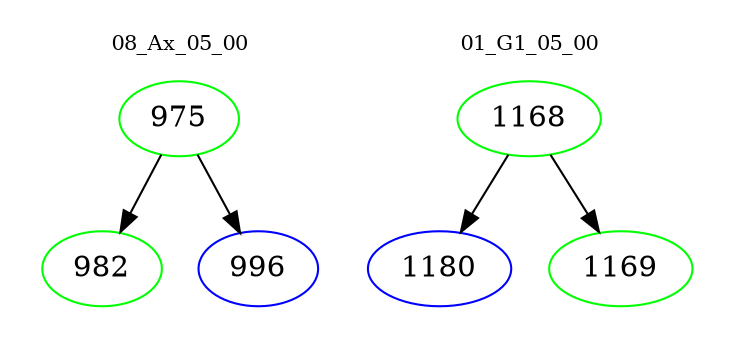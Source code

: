 digraph{
subgraph cluster_0 {
color = white
label = "08_Ax_05_00";
fontsize=10;
T0_975 [label="975", color="green"]
T0_975 -> T0_982 [color="black"]
T0_982 [label="982", color="green"]
T0_975 -> T0_996 [color="black"]
T0_996 [label="996", color="blue"]
}
subgraph cluster_1 {
color = white
label = "01_G1_05_00";
fontsize=10;
T1_1168 [label="1168", color="green"]
T1_1168 -> T1_1180 [color="black"]
T1_1180 [label="1180", color="blue"]
T1_1168 -> T1_1169 [color="black"]
T1_1169 [label="1169", color="green"]
}
}
